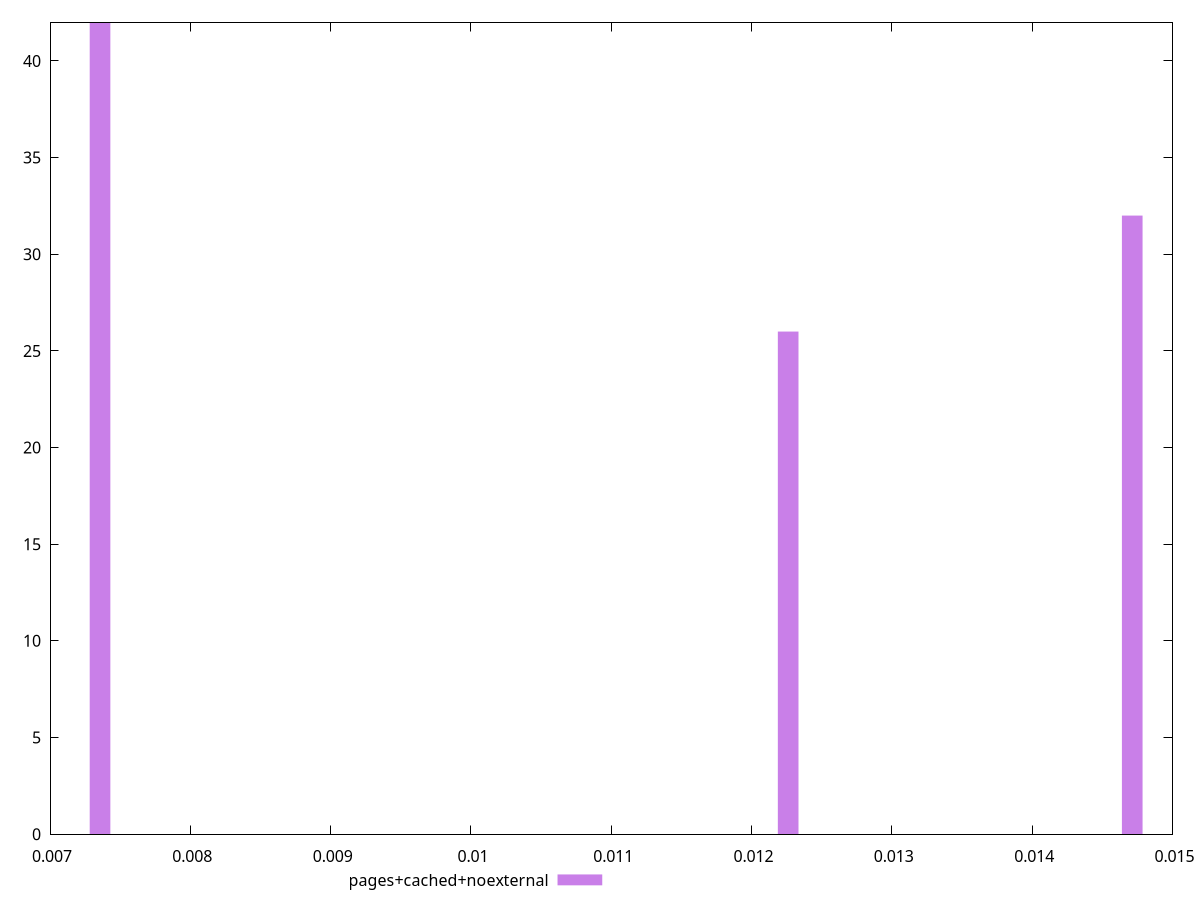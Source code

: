 $_pagesCachedNoexternal <<EOF
0.014713055838066681 32
0.007356527919033341 42
0.012260879865055568 26
EOF
$_pagesCachedNoexternalNojs <<EOF
EOF
set key outside below
set terminal pngcairo
set output "report_00005_2020-11-02T22-26-11.212Z/largest-contentful-paint/largest-contentful-paint_pages+cached+noexternal_pages+cached+noexternal+nojs+hist.png"
set boxwidth 0.0001471305583806668
set style fill transparent solid 0.5 noborder
set yrange [0:42]
plot $_pagesCachedNoexternal title "pages+cached+noexternal" with boxes ,$_pagesCachedNoexternalNojs title "pages+cached+noexternal+nojs" with boxes ,